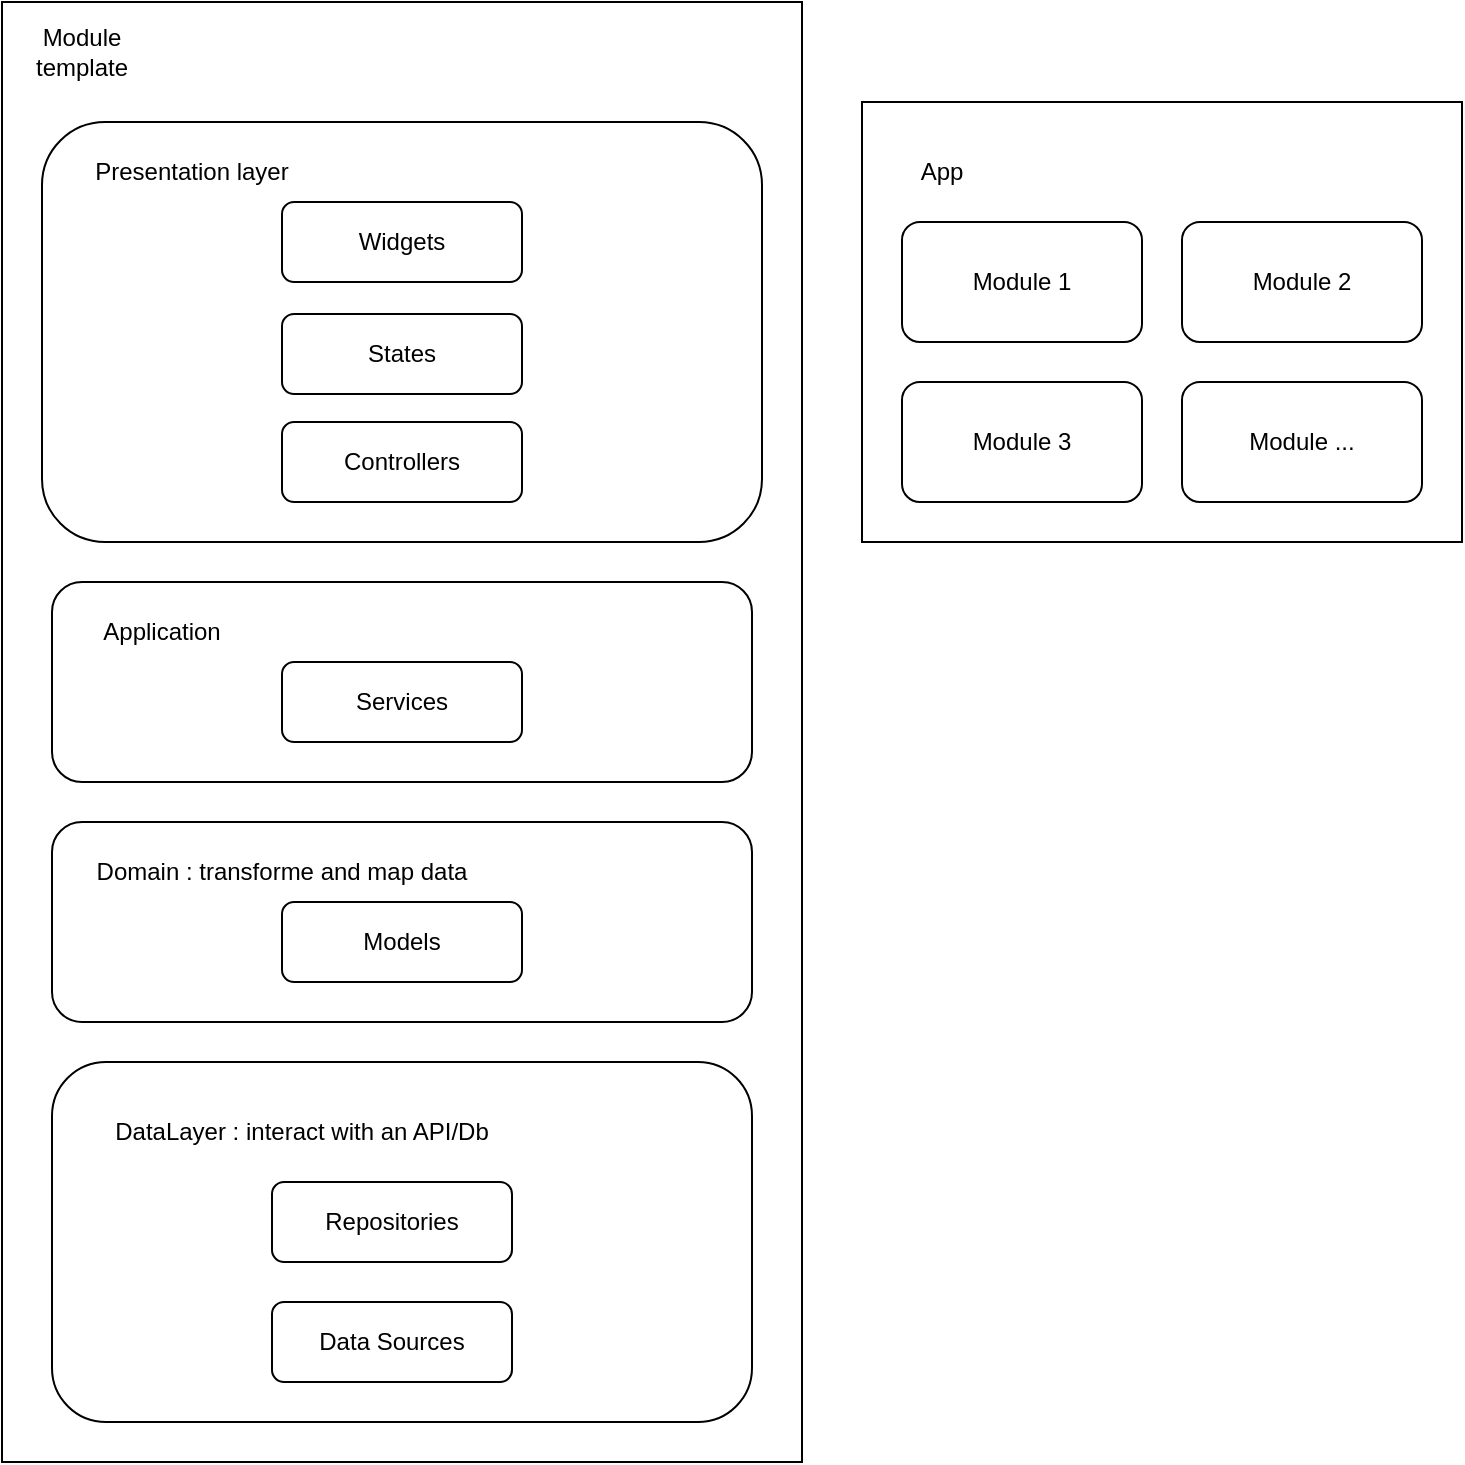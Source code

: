 <mxfile version="20.3.7" type="github"><diagram id="yw9zDe_N6g29Q9LJl5bo" name="Page-1"><mxGraphModel dx="945" dy="621" grid="1" gridSize="10" guides="1" tooltips="1" connect="1" arrows="1" fold="1" page="1" pageScale="1" pageWidth="850" pageHeight="1100" math="0" shadow="0"><root><mxCell id="0"/><mxCell id="1" parent="0"/><mxCell id="8X7P3cDM-GZGStS_7Acr-1" value="" style="rounded=0;whiteSpace=wrap;html=1;" vertex="1" parent="1"><mxGeometry x="120" y="40" width="400" height="730" as="geometry"/></mxCell><mxCell id="8X7P3cDM-GZGStS_7Acr-2" value="" style="rounded=1;whiteSpace=wrap;html=1;" vertex="1" parent="1"><mxGeometry x="140" y="100" width="360" height="210" as="geometry"/></mxCell><mxCell id="8X7P3cDM-GZGStS_7Acr-3" value="Presentation layer" style="text;html=1;strokeColor=none;fillColor=none;align=center;verticalAlign=middle;whiteSpace=wrap;rounded=0;" vertex="1" parent="1"><mxGeometry x="160" y="110" width="110" height="30" as="geometry"/></mxCell><mxCell id="8X7P3cDM-GZGStS_7Acr-4" value="Widgets" style="rounded=1;whiteSpace=wrap;html=1;" vertex="1" parent="1"><mxGeometry x="260" y="140" width="120" height="40" as="geometry"/></mxCell><mxCell id="8X7P3cDM-GZGStS_7Acr-5" value="States" style="rounded=1;whiteSpace=wrap;html=1;" vertex="1" parent="1"><mxGeometry x="260" y="196" width="120" height="40" as="geometry"/></mxCell><mxCell id="8X7P3cDM-GZGStS_7Acr-6" value="Controllers" style="rounded=1;whiteSpace=wrap;html=1;" vertex="1" parent="1"><mxGeometry x="260" y="250" width="120" height="40" as="geometry"/></mxCell><mxCell id="8X7P3cDM-GZGStS_7Acr-18" value="Module template" style="text;html=1;strokeColor=none;fillColor=none;align=center;verticalAlign=middle;whiteSpace=wrap;rounded=0;" vertex="1" parent="1"><mxGeometry x="130" y="50" width="60" height="30" as="geometry"/></mxCell><mxCell id="8X7P3cDM-GZGStS_7Acr-21" value="" style="rounded=0;whiteSpace=wrap;html=1;" vertex="1" parent="1"><mxGeometry x="550" y="90" width="300" height="220" as="geometry"/></mxCell><mxCell id="8X7P3cDM-GZGStS_7Acr-22" value="App" style="text;html=1;strokeColor=none;fillColor=none;align=center;verticalAlign=middle;whiteSpace=wrap;rounded=0;" vertex="1" parent="1"><mxGeometry x="560" y="110" width="60" height="30" as="geometry"/></mxCell><mxCell id="8X7P3cDM-GZGStS_7Acr-23" value="Module 1" style="rounded=1;whiteSpace=wrap;html=1;" vertex="1" parent="1"><mxGeometry x="570" y="150" width="120" height="60" as="geometry"/></mxCell><mxCell id="8X7P3cDM-GZGStS_7Acr-24" value="Module 2" style="rounded=1;whiteSpace=wrap;html=1;" vertex="1" parent="1"><mxGeometry x="710" y="150" width="120" height="60" as="geometry"/></mxCell><mxCell id="8X7P3cDM-GZGStS_7Acr-25" value="Module 3" style="rounded=1;whiteSpace=wrap;html=1;" vertex="1" parent="1"><mxGeometry x="570" y="230" width="120" height="60" as="geometry"/></mxCell><mxCell id="8X7P3cDM-GZGStS_7Acr-26" value="Module ..." style="rounded=1;whiteSpace=wrap;html=1;" vertex="1" parent="1"><mxGeometry x="710" y="230" width="120" height="60" as="geometry"/></mxCell><mxCell id="8X7P3cDM-GZGStS_7Acr-27" value="" style="group" vertex="1" connectable="0" parent="1"><mxGeometry x="145" y="570" width="350" height="180" as="geometry"/></mxCell><mxCell id="8X7P3cDM-GZGStS_7Acr-9" value="" style="rounded=1;whiteSpace=wrap;html=1;" vertex="1" parent="8X7P3cDM-GZGStS_7Acr-27"><mxGeometry width="350" height="180" as="geometry"/></mxCell><mxCell id="8X7P3cDM-GZGStS_7Acr-10" value="DataLayer : interact with an API/Db" style="text;html=1;strokeColor=none;fillColor=none;align=center;verticalAlign=middle;whiteSpace=wrap;rounded=0;" vertex="1" parent="8X7P3cDM-GZGStS_7Acr-27"><mxGeometry x="20" y="20" width="210" height="30" as="geometry"/></mxCell><mxCell id="8X7P3cDM-GZGStS_7Acr-11" value="Repositories" style="rounded=1;whiteSpace=wrap;html=1;" vertex="1" parent="8X7P3cDM-GZGStS_7Acr-27"><mxGeometry x="110" y="60" width="120" height="40" as="geometry"/></mxCell><mxCell id="8X7P3cDM-GZGStS_7Acr-13" value="Data Sources" style="rounded=1;whiteSpace=wrap;html=1;" vertex="1" parent="8X7P3cDM-GZGStS_7Acr-27"><mxGeometry x="110" y="120" width="120" height="40" as="geometry"/></mxCell><mxCell id="8X7P3cDM-GZGStS_7Acr-28" value="" style="group" vertex="1" connectable="0" parent="1"><mxGeometry x="145" y="330" width="350" height="100" as="geometry"/></mxCell><mxCell id="8X7P3cDM-GZGStS_7Acr-14" value="" style="rounded=1;whiteSpace=wrap;html=1;" vertex="1" parent="8X7P3cDM-GZGStS_7Acr-28"><mxGeometry width="350" height="100" as="geometry"/></mxCell><mxCell id="8X7P3cDM-GZGStS_7Acr-15" value="Application" style="text;html=1;strokeColor=none;fillColor=none;align=center;verticalAlign=middle;whiteSpace=wrap;rounded=0;" vertex="1" parent="8X7P3cDM-GZGStS_7Acr-28"><mxGeometry x="20" y="10" width="70" height="30" as="geometry"/></mxCell><mxCell id="8X7P3cDM-GZGStS_7Acr-17" value="Services" style="rounded=1;whiteSpace=wrap;html=1;" vertex="1" parent="8X7P3cDM-GZGStS_7Acr-28"><mxGeometry x="115" y="40" width="120" height="40" as="geometry"/></mxCell><mxCell id="8X7P3cDM-GZGStS_7Acr-29" value="" style="group" vertex="1" connectable="0" parent="1"><mxGeometry x="145" y="450" width="350" height="100" as="geometry"/></mxCell><mxCell id="8X7P3cDM-GZGStS_7Acr-7" value="" style="rounded=1;whiteSpace=wrap;html=1;" vertex="1" parent="8X7P3cDM-GZGStS_7Acr-29"><mxGeometry width="350" height="100" as="geometry"/></mxCell><mxCell id="8X7P3cDM-GZGStS_7Acr-8" value="Domain : transforme and map data" style="text;html=1;strokeColor=none;fillColor=none;align=center;verticalAlign=middle;whiteSpace=wrap;rounded=0;" vertex="1" parent="8X7P3cDM-GZGStS_7Acr-29"><mxGeometry x="20" y="10" width="190" height="30" as="geometry"/></mxCell><mxCell id="8X7P3cDM-GZGStS_7Acr-16" value="Models" style="rounded=1;whiteSpace=wrap;html=1;" vertex="1" parent="8X7P3cDM-GZGStS_7Acr-29"><mxGeometry x="115" y="40" width="120" height="40" as="geometry"/></mxCell></root></mxGraphModel></diagram></mxfile>